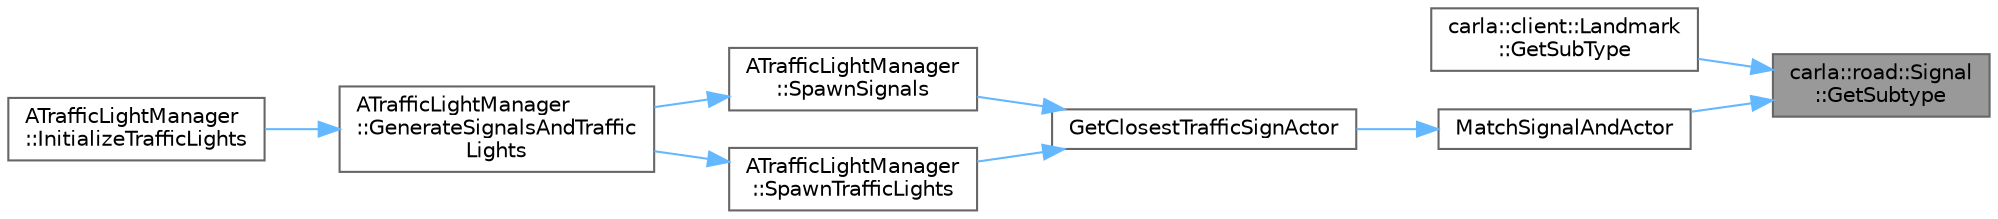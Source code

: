 digraph "carla::road::Signal::GetSubtype"
{
 // INTERACTIVE_SVG=YES
 // LATEX_PDF_SIZE
  bgcolor="transparent";
  edge [fontname=Helvetica,fontsize=10,labelfontname=Helvetica,labelfontsize=10];
  node [fontname=Helvetica,fontsize=10,shape=box,height=0.2,width=0.4];
  rankdir="RL";
  Node1 [id="Node000001",label="carla::road::Signal\l::GetSubtype",height=0.2,width=0.4,color="gray40", fillcolor="grey60", style="filled", fontcolor="black",tooltip=" "];
  Node1 -> Node2 [id="edge1_Node000001_Node000002",dir="back",color="steelblue1",style="solid",tooltip=" "];
  Node2 [id="Node000002",label="carla::client::Landmark\l::GetSubType",height=0.2,width=0.4,color="grey40", fillcolor="white", style="filled",URL="$d3/dc1/classcarla_1_1client_1_1Landmark.html#afd2bfaf58eded476e63e3551492a120a",tooltip=" "];
  Node1 -> Node3 [id="edge2_Node000001_Node000003",dir="back",color="steelblue1",style="solid",tooltip=" "];
  Node3 [id="Node000003",label="MatchSignalAndActor",height=0.2,width=0.4,color="grey40", fillcolor="white", style="filled",URL="$d6/d3f/TrafficLightManager_8cpp.html#a31882059bb96dfbe85ab9477b6f0e53b",tooltip=" "];
  Node3 -> Node4 [id="edge3_Node000003_Node000004",dir="back",color="steelblue1",style="solid",tooltip=" "];
  Node4 [id="Node000004",label="GetClosestTrafficSignActor",height=0.2,width=0.4,color="grey40", fillcolor="white", style="filled",URL="$d6/d3f/TrafficLightManager_8cpp.html#aaa56f1ec425cb3f851461d5c8bc73752",tooltip=" "];
  Node4 -> Node5 [id="edge4_Node000004_Node000005",dir="back",color="steelblue1",style="solid",tooltip=" "];
  Node5 [id="Node000005",label="ATrafficLightManager\l::SpawnSignals",height=0.2,width=0.4,color="grey40", fillcolor="white", style="filled",URL="$df/da5/classATrafficLightManager.html#a1ed532138f13a06c64aaa7b513114832",tooltip=" "];
  Node5 -> Node6 [id="edge5_Node000005_Node000006",dir="back",color="steelblue1",style="solid",tooltip=" "];
  Node6 [id="Node000006",label="ATrafficLightManager\l::GenerateSignalsAndTraffic\lLights",height=0.2,width=0.4,color="grey40", fillcolor="white", style="filled",URL="$df/da5/classATrafficLightManager.html#ae473e1bb0e60e5c2db5684efc72a1e89",tooltip=" "];
  Node6 -> Node7 [id="edge6_Node000006_Node000007",dir="back",color="steelblue1",style="solid",tooltip=" "];
  Node7 [id="Node000007",label="ATrafficLightManager\l::InitializeTrafficLights",height=0.2,width=0.4,color="grey40", fillcolor="white", style="filled",URL="$df/da5/classATrafficLightManager.html#a597d552d266a41c4f45c1740d1ce7c40",tooltip=" "];
  Node4 -> Node8 [id="edge7_Node000004_Node000008",dir="back",color="steelblue1",style="solid",tooltip=" "];
  Node8 [id="Node000008",label="ATrafficLightManager\l::SpawnTrafficLights",height=0.2,width=0.4,color="grey40", fillcolor="white", style="filled",URL="$df/da5/classATrafficLightManager.html#a86d8da5023cf7523924fa33e0feb2e0f",tooltip=" "];
  Node8 -> Node6 [id="edge8_Node000008_Node000006",dir="back",color="steelblue1",style="solid",tooltip=" "];
}
